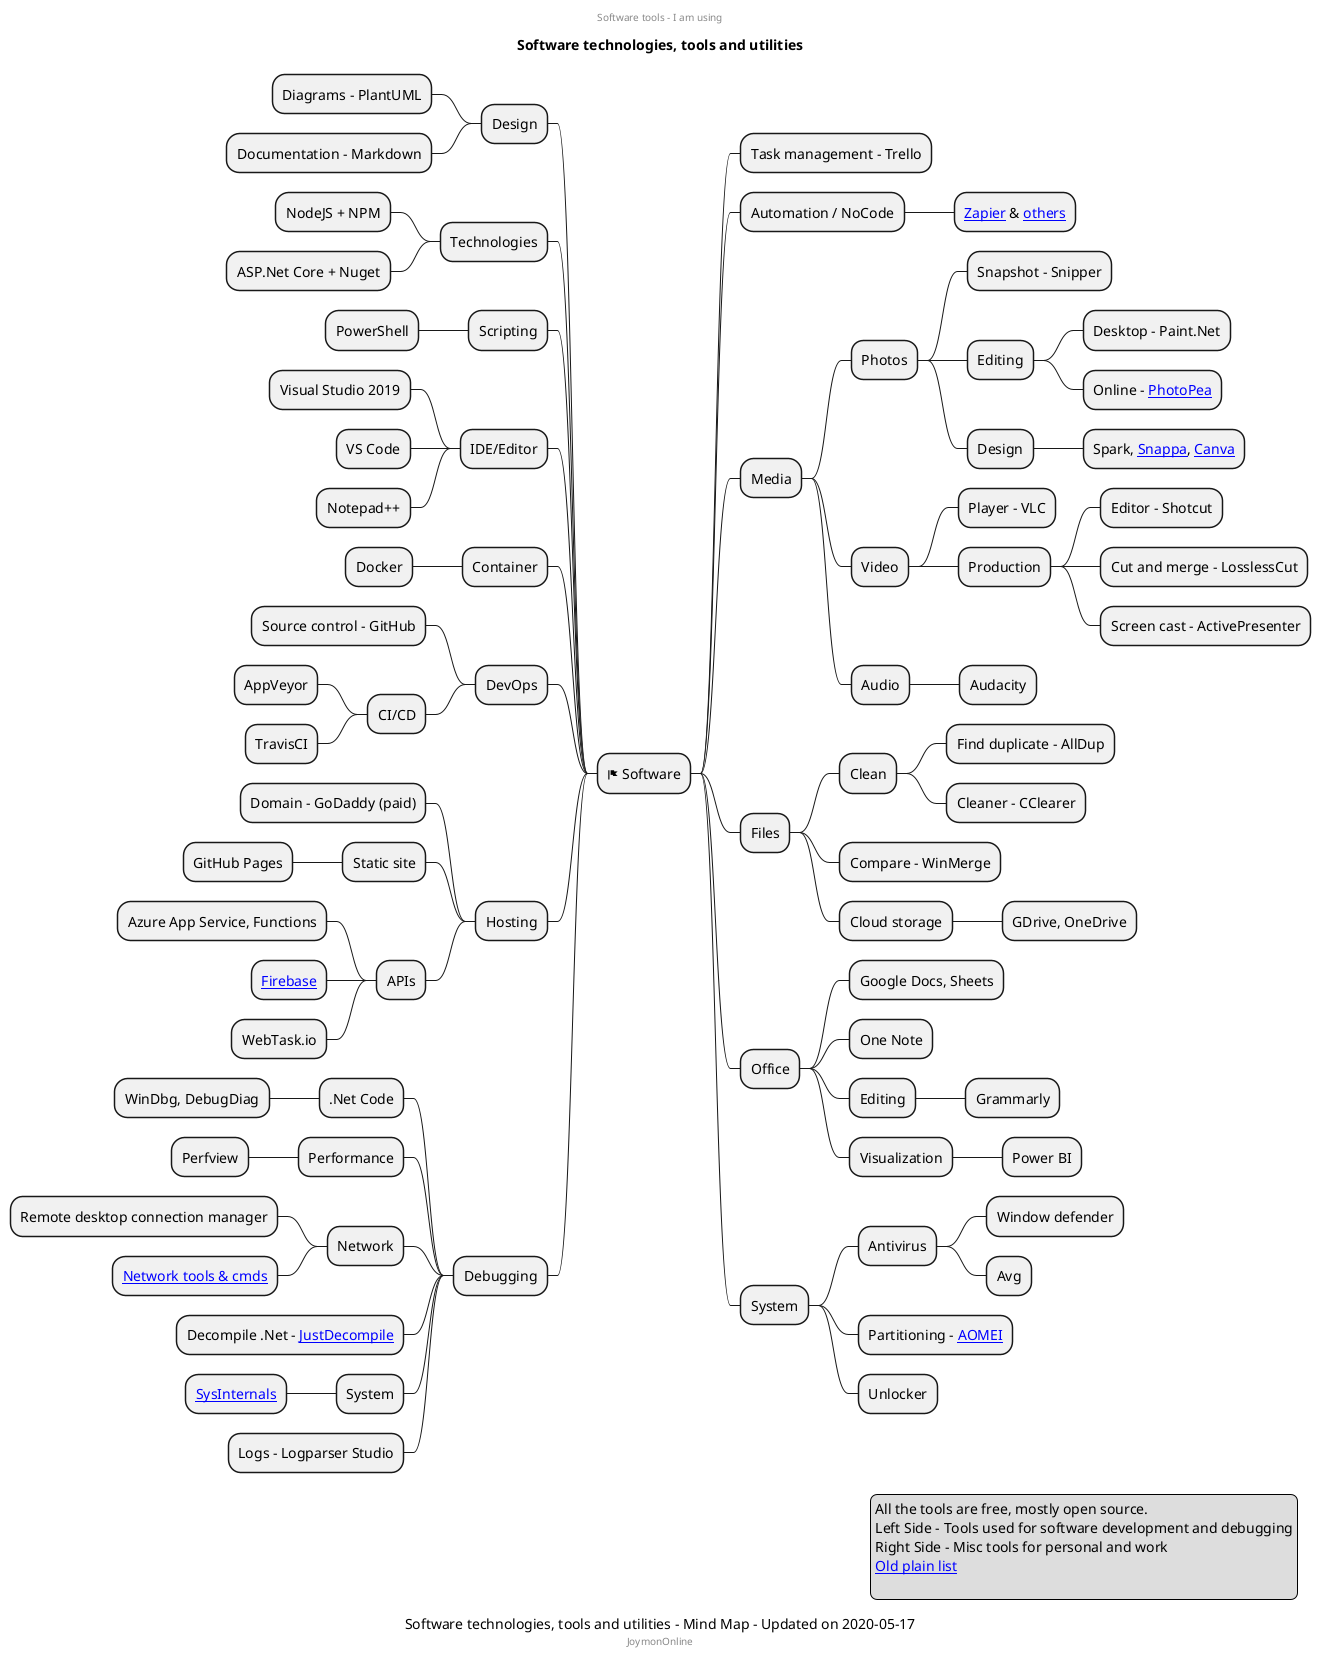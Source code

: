 @startmindmap
center header
Software tools - I am using
endheader
title Software technologies, tools and utilities
caption Software technologies, tools and utilities - Mind Map - Updated on 2020-05-17
center footer JoymonOnline
+ <&flag> Software
++ Task management - Trello
++ Automation / NoCode
+++ [[https://zapier.com/home Zapier]] & [[https://gist.github.com/joymon/89aeb18bef588895426b46a54e2ba970 others]]
++ Media
+++ Photos
++++ Snapshot - Snipper
++++ Editing
+++++ Desktop - Paint.Net
+++++ Online - [[https://www.photopea.com/ PhotoPea]]
++++ Design
+++++ Spark, [[https://snappa.com/ Snappa]], [[https://www.canva.com/ Canva]]
+++ Video
++++ Player - VLC
++++ Production
+++++ Editor - Shotcut
+++++ Cut and merge - LosslessCut
+++++ Screen cast - ActivePresenter
+++ Audio
++++ Audacity
++ Files
+++ Clean
++++ Find duplicate - AllDup
++++ Cleaner - CClearer
+++ Compare - WinMerge
+++ Cloud storage
++++ GDrive, OneDrive
++ Office
+++ Google Docs, Sheets
+++ One Note
+++ Editing
++++ Grammarly
+++ Visualization
++++ Power BI
++ System
+++ Antivirus
++++ Window defender
++++ Avg
+++ Partitioning - [[https://www.diskpart.com/free-partition-manager.html AOMEI]]
+++ Unlocker
-- Design
--- Diagrams - PlantUML
--- Documentation - Markdown
-- Technologies
--- NodeJS + NPM
--- ASP.Net Core + Nuget
-- Scripting
--- PowerShell
-- IDE/Editor
--- Visual Studio 2019
--- VS Code
--- Notepad++
-- Container
--- Docker
-- DevOps
--- Source control - GitHub
--- CI/CD
---- AppVeyor
---- TravisCI
-- Hosting
--- Domain - GoDaddy (paid)
--- Static site
---- GitHub Pages
--- APIs
---- Azure App Service, Functions
---- [[https://firebase.google.com/pricing Firebase]]
---- WebTask.io
-- Debugging
--- .Net Code
---- WinDbg, DebugDiag
--- Performance
---- Perfview
--- Network
---- Remote desktop connection manager
---- [[http://www.plantuml.com/plantuml/proxy?fmt=svg&cache=no&src=https://raw.githubusercontent.com/mind-maps/software/master/debugging/windows-network-debugging.puml Network tools & cmds]]
--- Decompile .Net - [[https://www.telerik.com/products/decompiler.aspx JustDecompile]]
--- System
---- [[https://docs.microsoft.com/en-us/sysinternals/ SysInternals]]
--- Logs - Logparser Studio

legend right
All the tools are free, mostly open source.
Left Side - Tools used for software development and debugging
Right Side - Misc tools for personal and work
[[https://joymonscode.blogspot.com/2017/05/toolbox-for-open-source-developers.html Old plain list]]
  
endlegend

@endmindmap